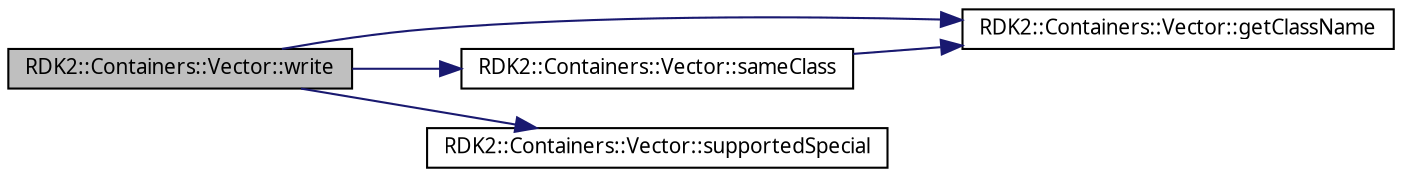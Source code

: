 digraph G
{
  edge [fontname="FreeSans.ttf",fontsize=10,labelfontname="FreeSans.ttf",labelfontsize=10];
  node [fontname="FreeSans.ttf",fontsize=10,shape=record];
  rankdir=LR;
  Node1 [label="RDK2::Containers::Vector::write",height=0.2,width=0.4,color="black", fillcolor="grey75", style="filled" fontcolor="black"];
  Node1 -> Node2 [color="midnightblue",fontsize=10,style="solid",fontname="FreeSans.ttf"];
  Node2 [label="RDK2::Containers::Vector::getClassName",height=0.2,width=0.4,color="black", fillcolor="white", style="filled",URL="$class_r_d_k2_1_1_containers_1_1_vector.html#06759c9e76380300465ddcce1502d285"];
  Node1 -> Node3 [color="midnightblue",fontsize=10,style="solid",fontname="FreeSans.ttf"];
  Node3 [label="RDK2::Containers::Vector::sameClass",height=0.2,width=0.4,color="black", fillcolor="white", style="filled",URL="$class_r_d_k2_1_1_containers_1_1_vector.html#2dfdbaf0217a5f0acdbf5c7a1b8e7877"];
  Node3 -> Node2 [color="midnightblue",fontsize=10,style="solid",fontname="FreeSans.ttf"];
  Node1 -> Node4 [color="midnightblue",fontsize=10,style="solid",fontname="FreeSans.ttf"];
  Node4 [label="RDK2::Containers::Vector::supportedSpecial",height=0.2,width=0.4,color="black", fillcolor="white", style="filled",URL="$class_r_d_k2_1_1_containers_1_1_vector.html#8f605f762c22185c3e60dcab346fb2fc"];
}
